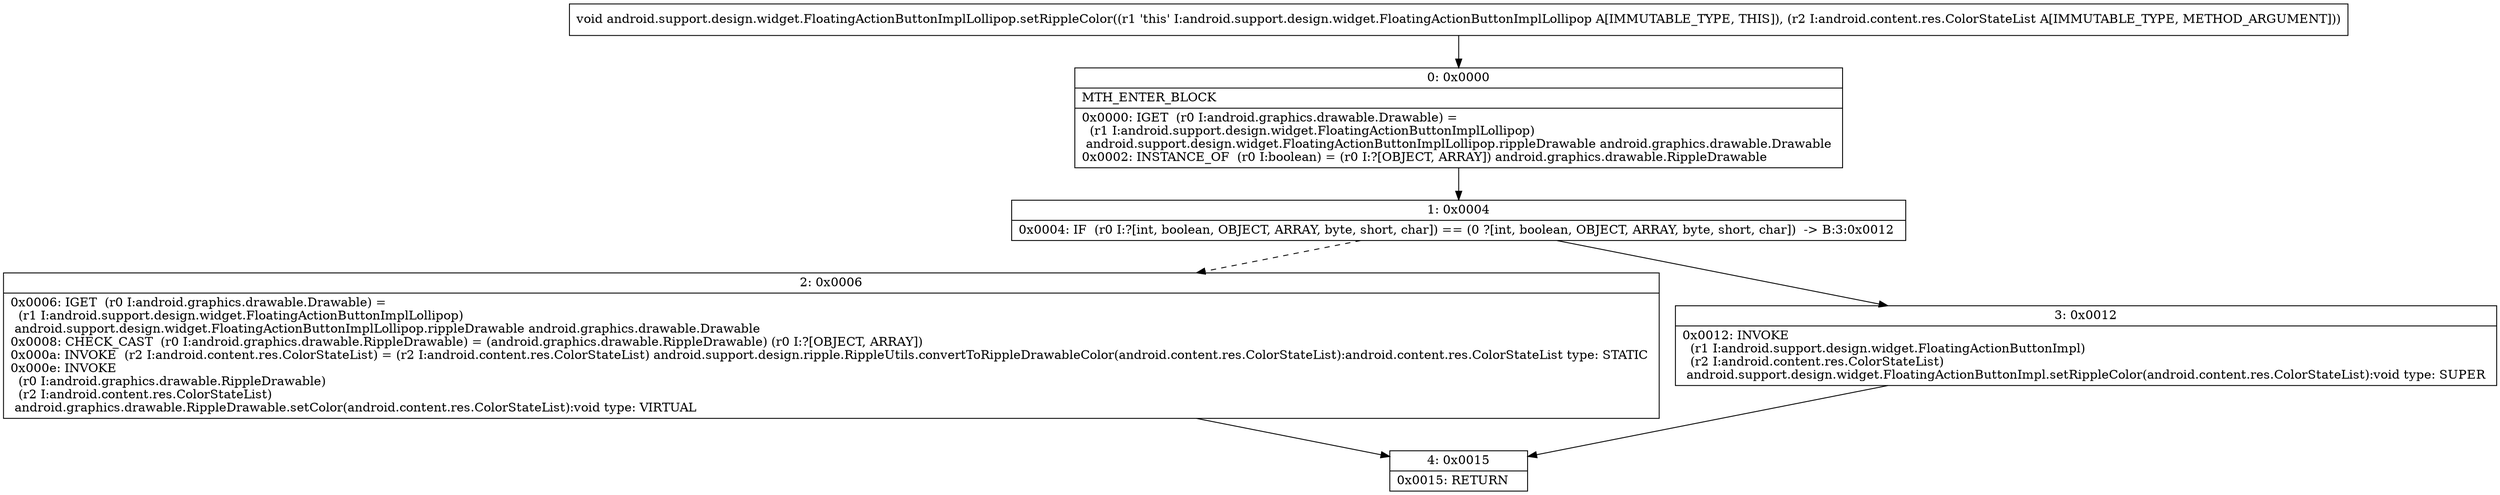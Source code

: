 digraph "CFG forandroid.support.design.widget.FloatingActionButtonImplLollipop.setRippleColor(Landroid\/content\/res\/ColorStateList;)V" {
Node_0 [shape=record,label="{0\:\ 0x0000|MTH_ENTER_BLOCK\l|0x0000: IGET  (r0 I:android.graphics.drawable.Drawable) = \l  (r1 I:android.support.design.widget.FloatingActionButtonImplLollipop)\l android.support.design.widget.FloatingActionButtonImplLollipop.rippleDrawable android.graphics.drawable.Drawable \l0x0002: INSTANCE_OF  (r0 I:boolean) = (r0 I:?[OBJECT, ARRAY]) android.graphics.drawable.RippleDrawable \l}"];
Node_1 [shape=record,label="{1\:\ 0x0004|0x0004: IF  (r0 I:?[int, boolean, OBJECT, ARRAY, byte, short, char]) == (0 ?[int, boolean, OBJECT, ARRAY, byte, short, char])  \-\> B:3:0x0012 \l}"];
Node_2 [shape=record,label="{2\:\ 0x0006|0x0006: IGET  (r0 I:android.graphics.drawable.Drawable) = \l  (r1 I:android.support.design.widget.FloatingActionButtonImplLollipop)\l android.support.design.widget.FloatingActionButtonImplLollipop.rippleDrawable android.graphics.drawable.Drawable \l0x0008: CHECK_CAST  (r0 I:android.graphics.drawable.RippleDrawable) = (android.graphics.drawable.RippleDrawable) (r0 I:?[OBJECT, ARRAY]) \l0x000a: INVOKE  (r2 I:android.content.res.ColorStateList) = (r2 I:android.content.res.ColorStateList) android.support.design.ripple.RippleUtils.convertToRippleDrawableColor(android.content.res.ColorStateList):android.content.res.ColorStateList type: STATIC \l0x000e: INVOKE  \l  (r0 I:android.graphics.drawable.RippleDrawable)\l  (r2 I:android.content.res.ColorStateList)\l android.graphics.drawable.RippleDrawable.setColor(android.content.res.ColorStateList):void type: VIRTUAL \l}"];
Node_3 [shape=record,label="{3\:\ 0x0012|0x0012: INVOKE  \l  (r1 I:android.support.design.widget.FloatingActionButtonImpl)\l  (r2 I:android.content.res.ColorStateList)\l android.support.design.widget.FloatingActionButtonImpl.setRippleColor(android.content.res.ColorStateList):void type: SUPER \l}"];
Node_4 [shape=record,label="{4\:\ 0x0015|0x0015: RETURN   \l}"];
MethodNode[shape=record,label="{void android.support.design.widget.FloatingActionButtonImplLollipop.setRippleColor((r1 'this' I:android.support.design.widget.FloatingActionButtonImplLollipop A[IMMUTABLE_TYPE, THIS]), (r2 I:android.content.res.ColorStateList A[IMMUTABLE_TYPE, METHOD_ARGUMENT])) }"];
MethodNode -> Node_0;
Node_0 -> Node_1;
Node_1 -> Node_2[style=dashed];
Node_1 -> Node_3;
Node_2 -> Node_4;
Node_3 -> Node_4;
}

